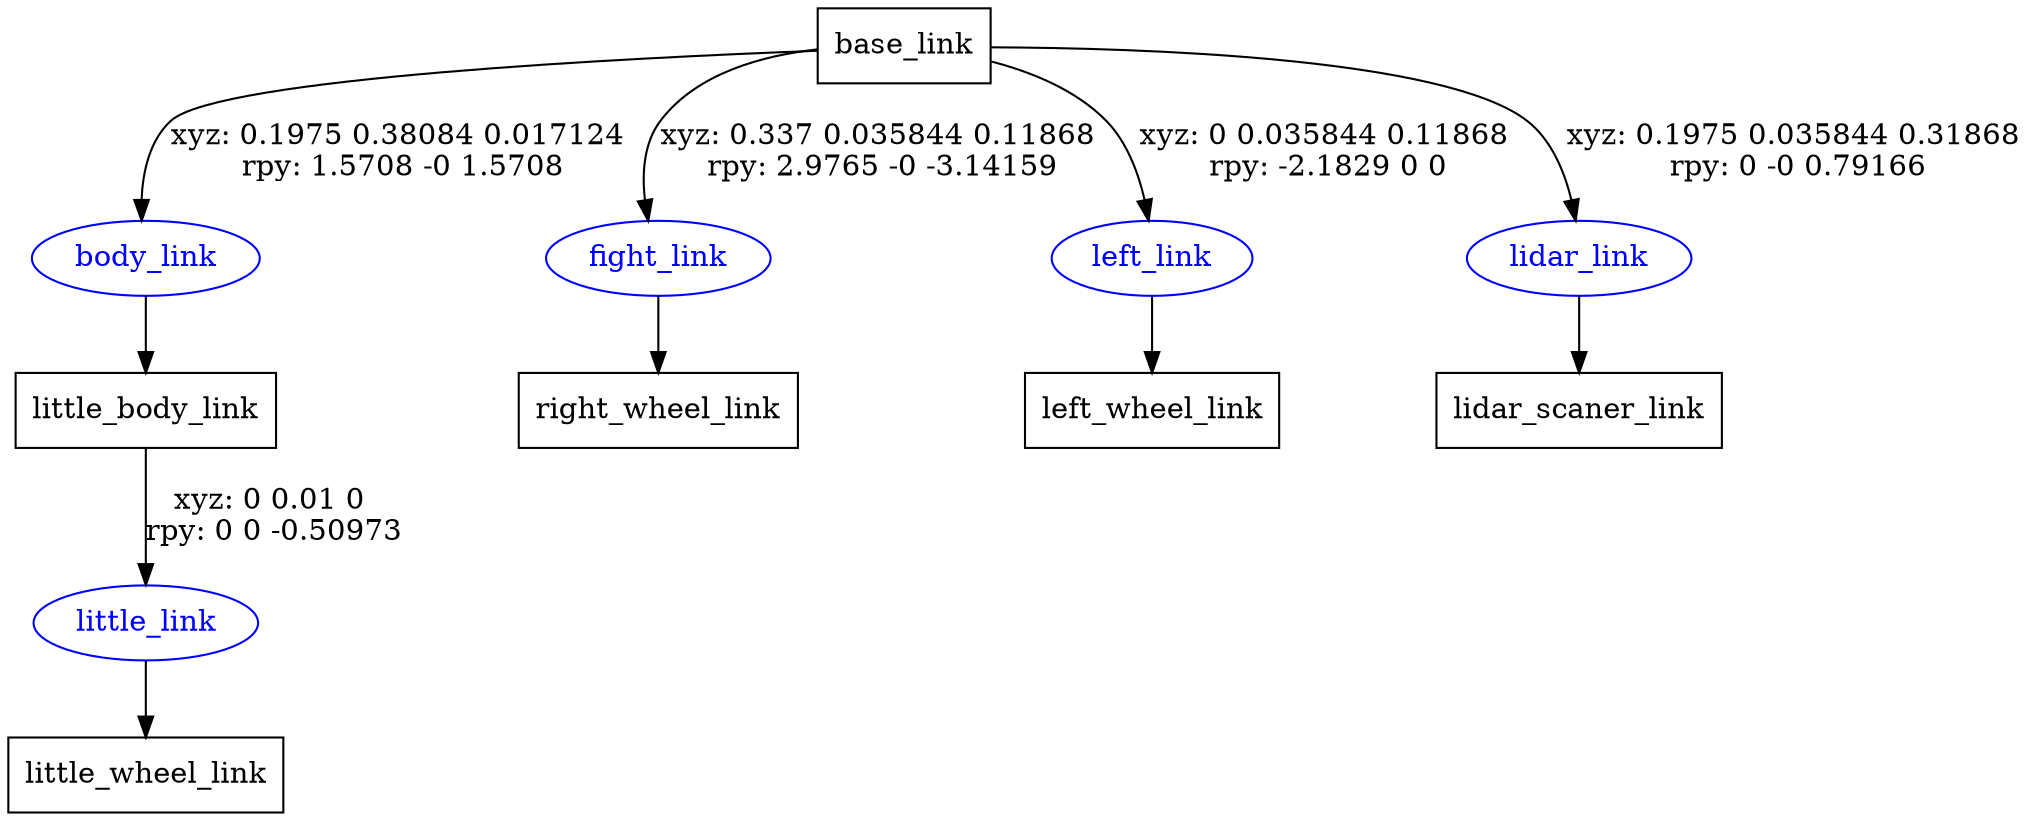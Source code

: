 digraph G {
node [shape=box];
"base_link" [label="base_link"];
"little_body_link" [label="little_body_link"];
"little_wheel_link" [label="little_wheel_link"];
"right_wheel_link" [label="right_wheel_link"];
"left_wheel_link" [label="left_wheel_link"];
"lidar_scaner_link" [label="lidar_scaner_link"];
node [shape=ellipse, color=blue, fontcolor=blue];
"base_link" -> "body_link" [label="xyz: 0.1975 0.38084 0.017124 \nrpy: 1.5708 -0 1.5708"]
"body_link" -> "little_body_link"
"little_body_link" -> "little_link" [label="xyz: 0 0.01 0 \nrpy: 0 0 -0.50973"]
"little_link" -> "little_wheel_link"
"base_link" -> "fight_link" [label="xyz: 0.337 0.035844 0.11868 \nrpy: 2.9765 -0 -3.14159"]
"fight_link" -> "right_wheel_link"
"base_link" -> "left_link" [label="xyz: 0 0.035844 0.11868 \nrpy: -2.1829 0 0"]
"left_link" -> "left_wheel_link"
"base_link" -> "lidar_link" [label="xyz: 0.1975 0.035844 0.31868 \nrpy: 0 -0 0.79166"]
"lidar_link" -> "lidar_scaner_link"
}
